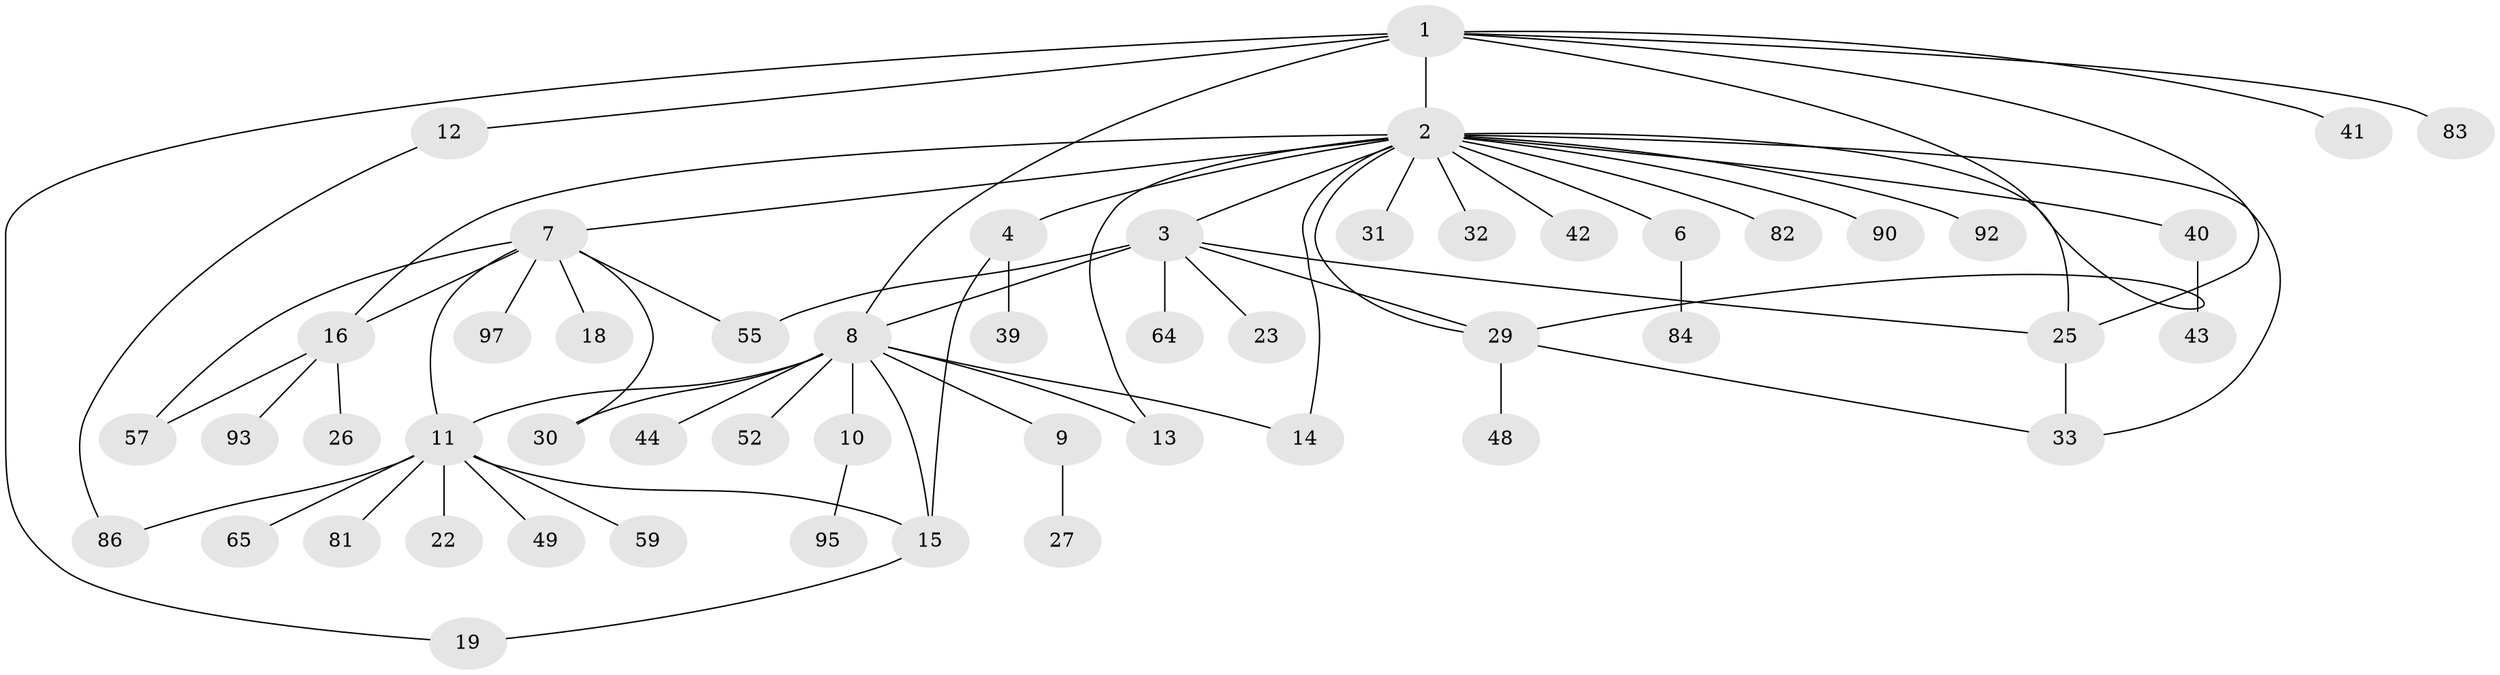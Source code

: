 // original degree distribution, {9: 0.0196078431372549, 17: 0.00980392156862745, 6: 0.029411764705882353, 4: 0.0392156862745098, 2: 0.24509803921568626, 8: 0.00980392156862745, 14: 0.00980392156862745, 7: 0.00980392156862745, 5: 0.049019607843137254, 1: 0.5098039215686274, 3: 0.06862745098039216}
// Generated by graph-tools (version 1.1) at 2025/18/03/04/25 18:18:23]
// undirected, 51 vertices, 68 edges
graph export_dot {
graph [start="1"]
  node [color=gray90,style=filled];
  1;
  2 [super="+24"];
  3 [super="+5+91+96"];
  4 [super="+61"];
  6;
  7;
  8 [super="+67+73+99+28"];
  9;
  10;
  11 [super="+37"];
  12 [super="+17"];
  13;
  14;
  15 [super="+34+36"];
  16;
  18 [super="+87"];
  19 [super="+21+45"];
  22;
  23;
  25 [super="+50+47"];
  26;
  27;
  29 [super="+38"];
  30 [super="+56"];
  31;
  32;
  33 [super="+54+88+80+76+74+63+51"];
  39;
  40;
  41;
  42;
  43;
  44;
  48 [super="+62"];
  49;
  52;
  55 [super="+60"];
  57;
  59;
  64;
  65;
  81;
  82;
  83;
  84;
  86;
  90;
  92;
  93;
  95;
  97;
  1 -- 2;
  1 -- 8 [weight=2];
  1 -- 12;
  1 -- 19;
  1 -- 25;
  1 -- 29;
  1 -- 41;
  1 -- 83;
  2 -- 3 [weight=2];
  2 -- 4;
  2 -- 6;
  2 -- 7;
  2 -- 13;
  2 -- 14;
  2 -- 16;
  2 -- 32;
  2 -- 40;
  2 -- 42;
  2 -- 82;
  2 -- 90;
  2 -- 92;
  2 -- 33;
  2 -- 31;
  2 -- 25;
  2 -- 29;
  3 -- 64;
  3 -- 8;
  3 -- 23;
  3 -- 55;
  3 -- 29;
  3 -- 25;
  4 -- 15;
  4 -- 39;
  6 -- 84;
  7 -- 11;
  7 -- 16;
  7 -- 18;
  7 -- 30;
  7 -- 57;
  7 -- 97;
  7 -- 55;
  8 -- 9;
  8 -- 10;
  8 -- 13;
  8 -- 15;
  8 -- 44;
  8 -- 52;
  8 -- 30;
  8 -- 11;
  8 -- 14;
  9 -- 27;
  10 -- 95;
  11 -- 15;
  11 -- 22;
  11 -- 49;
  11 -- 59;
  11 -- 86;
  11 -- 81;
  11 -- 65;
  12 -- 86;
  15 -- 19;
  16 -- 26;
  16 -- 57;
  16 -- 93;
  25 -- 33;
  29 -- 48;
  29 -- 33;
  40 -- 43;
}
